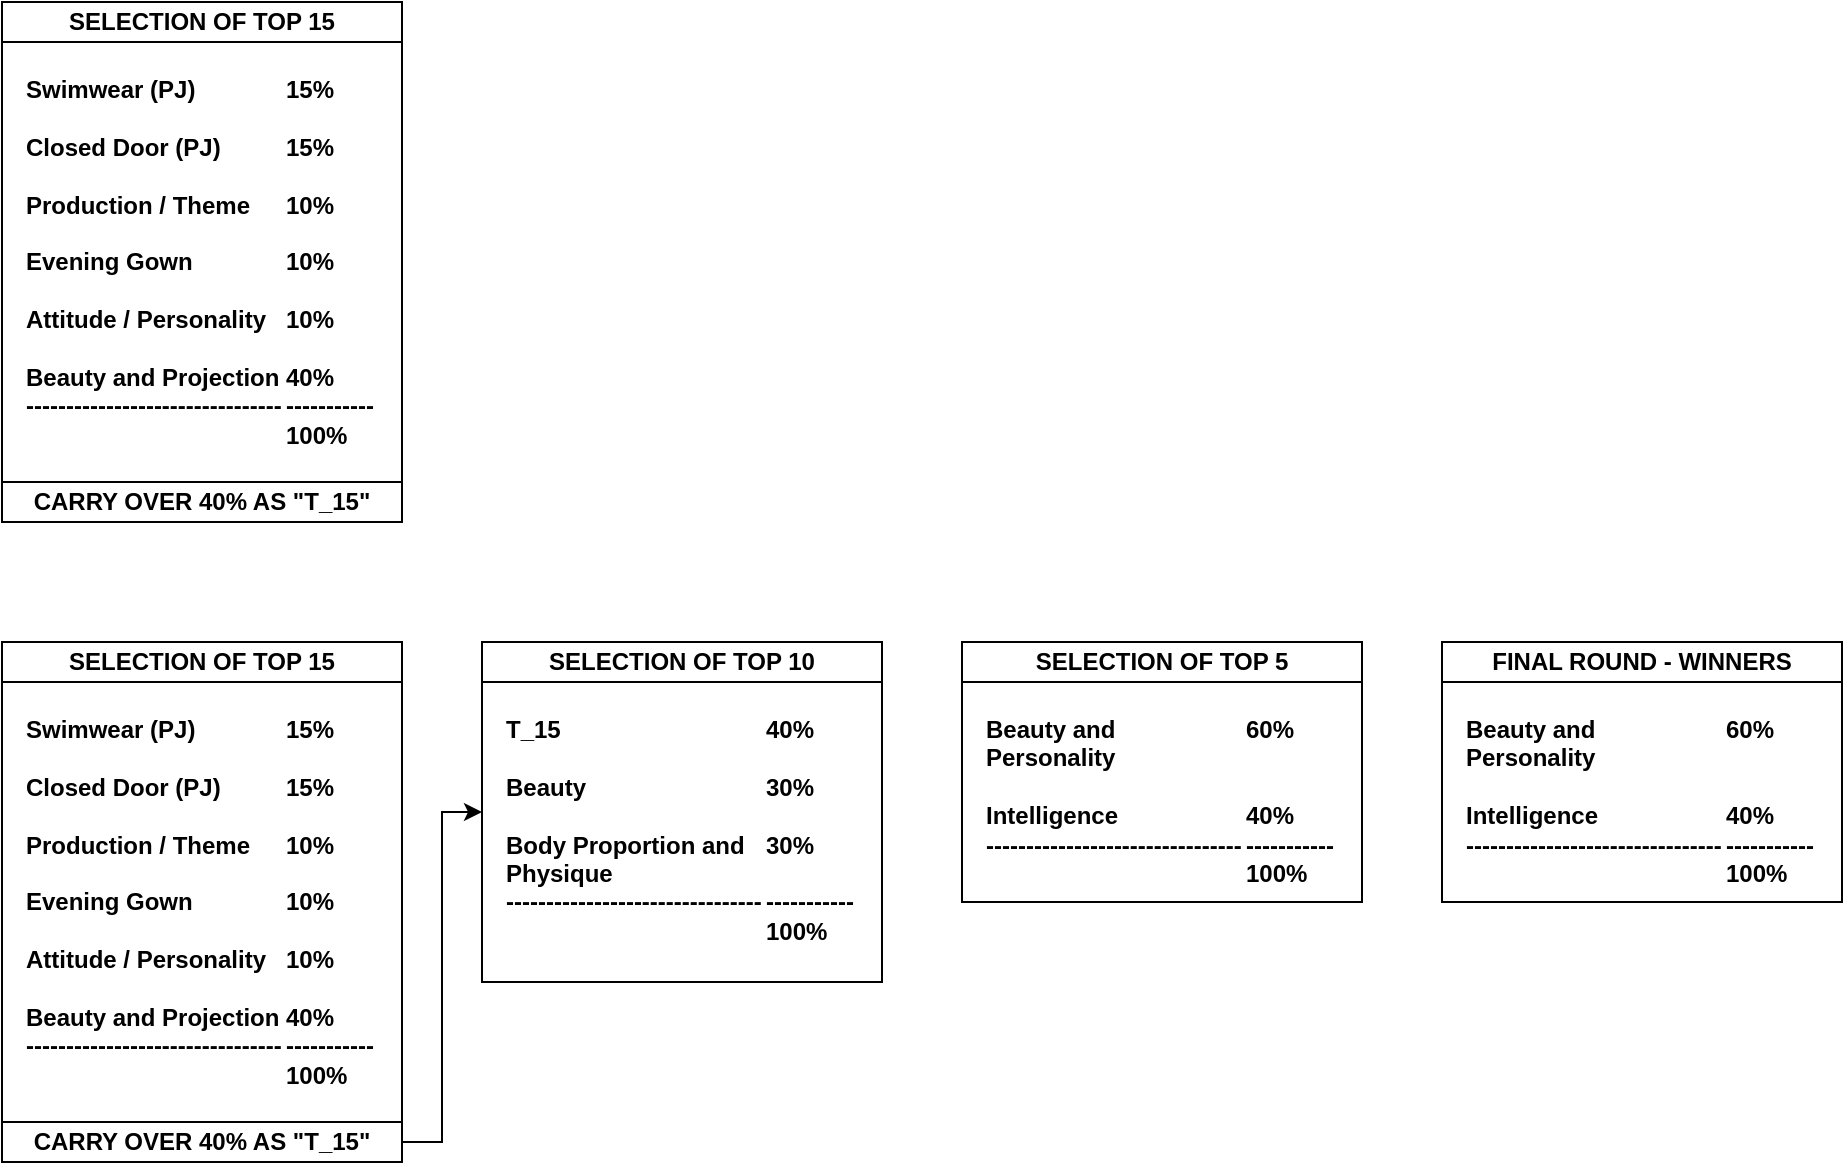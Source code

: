 <mxfile version="25.0.2">
  <diagram name="Page-1" id="HU9_5bxrUcMix1oa-wrD">
    <mxGraphModel dx="880" dy="1632" grid="1" gridSize="10" guides="1" tooltips="1" connect="1" arrows="1" fold="1" page="1" pageScale="1" pageWidth="850" pageHeight="1100" math="0" shadow="0">
      <root>
        <mxCell id="0" />
        <mxCell id="1" parent="0" />
        <mxCell id="VbD2d7Rf8cB0ElvTnFZz-1" value="SELECTION OF TOP 15" style="swimlane;whiteSpace=wrap;html=1;startSize=20;" parent="1" vertex="1">
          <mxGeometry x="40" y="80" width="200" height="240" as="geometry" />
        </mxCell>
        <mxCell id="VbD2d7Rf8cB0ElvTnFZz-2" value="Swimwear (PJ)&lt;div&gt;&lt;br&gt;&lt;div&gt;Closed Door (PJ)&lt;/div&gt;&lt;div&gt;&lt;br&gt;&lt;/div&gt;&lt;div&gt;Production / Theme&lt;/div&gt;&lt;div&gt;&lt;br&gt;&lt;/div&gt;&lt;div&gt;Evening Gown&lt;/div&gt;&lt;div&gt;&lt;br&gt;&lt;/div&gt;&lt;div&gt;Attitude / Personality&lt;/div&gt;&lt;div&gt;&lt;br&gt;&lt;/div&gt;&lt;div&gt;Beauty and Projection&lt;/div&gt;&lt;div&gt;--------------------------------&lt;/div&gt;&lt;/div&gt;" style="text;html=1;align=left;verticalAlign=top;whiteSpace=wrap;rounded=0;fontStyle=1" parent="VbD2d7Rf8cB0ElvTnFZz-1" vertex="1">
          <mxGeometry x="10" y="30" width="130" height="200" as="geometry" />
        </mxCell>
        <mxCell id="VbD2d7Rf8cB0ElvTnFZz-3" value="15%&lt;div&gt;&lt;br&gt;&lt;div&gt;15%&lt;/div&gt;&lt;div&gt;&lt;br&gt;&lt;/div&gt;&lt;div&gt;10%&lt;/div&gt;&lt;div&gt;&lt;br&gt;&lt;/div&gt;&lt;div&gt;10%&lt;/div&gt;&lt;div&gt;&lt;br&gt;&lt;/div&gt;&lt;div&gt;10%&lt;/div&gt;&lt;div&gt;&lt;br&gt;&lt;/div&gt;&lt;div&gt;40%&lt;/div&gt;&lt;div&gt;-----------&lt;/div&gt;&lt;div&gt;100%&lt;/div&gt;&lt;/div&gt;" style="text;html=1;align=left;verticalAlign=top;whiteSpace=wrap;rounded=0;fontStyle=1" parent="VbD2d7Rf8cB0ElvTnFZz-1" vertex="1">
          <mxGeometry x="140" y="30" width="50" height="200" as="geometry" />
        </mxCell>
        <mxCell id="VbD2d7Rf8cB0ElvTnFZz-10" style="edgeStyle=orthogonalEdgeStyle;rounded=0;orthogonalLoop=1;jettySize=auto;html=1;entryX=0;entryY=0.5;entryDx=0;entryDy=0;" parent="1" source="VbD2d7Rf8cB0ElvTnFZz-5" target="VbD2d7Rf8cB0ElvTnFZz-6" edge="1">
          <mxGeometry relative="1" as="geometry" />
        </mxCell>
        <mxCell id="VbD2d7Rf8cB0ElvTnFZz-5" value="CARRY OVER 40% AS &quot;T_15&quot;" style="rounded=0;whiteSpace=wrap;html=1;fontStyle=1" parent="1" vertex="1">
          <mxGeometry x="40" y="320" width="200" height="20" as="geometry" />
        </mxCell>
        <mxCell id="VbD2d7Rf8cB0ElvTnFZz-6" value="SELECTION OF TOP 10" style="swimlane;whiteSpace=wrap;html=1;startSize=20;" parent="1" vertex="1">
          <mxGeometry x="280" y="80" width="200" height="170" as="geometry" />
        </mxCell>
        <mxCell id="VbD2d7Rf8cB0ElvTnFZz-7" value="T_15&lt;div&gt;&lt;br&gt;&lt;/div&gt;&lt;div&gt;Beauty&lt;/div&gt;&lt;div&gt;&lt;br&gt;&lt;/div&gt;&lt;div&gt;Body Proportion and Physique&lt;/div&gt;&lt;div&gt;&lt;div&gt;--------------------------------&lt;/div&gt;&lt;/div&gt;" style="text;html=1;align=left;verticalAlign=top;whiteSpace=wrap;rounded=0;fontStyle=1" parent="VbD2d7Rf8cB0ElvTnFZz-6" vertex="1">
          <mxGeometry x="10" y="30" width="130" height="130" as="geometry" />
        </mxCell>
        <mxCell id="VbD2d7Rf8cB0ElvTnFZz-8" value="40%&lt;div&gt;&lt;br&gt;&lt;/div&gt;&lt;div&gt;30%&lt;/div&gt;&lt;div&gt;&lt;br&gt;&lt;/div&gt;&lt;div&gt;30%&lt;/div&gt;&lt;div&gt;&lt;br&gt;&lt;div&gt;-----------&lt;/div&gt;&lt;div&gt;100%&lt;/div&gt;&lt;/div&gt;" style="text;html=1;align=left;verticalAlign=top;whiteSpace=wrap;rounded=0;fontStyle=1" parent="VbD2d7Rf8cB0ElvTnFZz-6" vertex="1">
          <mxGeometry x="140" y="30" width="50" height="130" as="geometry" />
        </mxCell>
        <mxCell id="VbD2d7Rf8cB0ElvTnFZz-11" value="SELECTION OF TOP 5" style="swimlane;whiteSpace=wrap;html=1;startSize=20;" parent="1" vertex="1">
          <mxGeometry x="520" y="80" width="200" height="130" as="geometry" />
        </mxCell>
        <mxCell id="VbD2d7Rf8cB0ElvTnFZz-12" value="Beauty and Personality&lt;div&gt;&lt;br&gt;&lt;/div&gt;&lt;div&gt;Intelligence&lt;br&gt;&lt;div&gt;&lt;div&gt;--------------------------------&lt;/div&gt;&lt;/div&gt;&lt;/div&gt;" style="text;html=1;align=left;verticalAlign=top;whiteSpace=wrap;rounded=0;fontStyle=1" parent="VbD2d7Rf8cB0ElvTnFZz-11" vertex="1">
          <mxGeometry x="10" y="30" width="130" height="100" as="geometry" />
        </mxCell>
        <mxCell id="VbD2d7Rf8cB0ElvTnFZz-13" value="&lt;div&gt;60%&lt;/div&gt;&lt;div&gt;&lt;br&gt;&lt;/div&gt;&lt;div&gt;&lt;br&gt;&lt;/div&gt;&lt;div&gt;40%&lt;br&gt;&lt;div&gt;-----------&lt;/div&gt;&lt;div&gt;100%&lt;/div&gt;&lt;/div&gt;" style="text;html=1;align=left;verticalAlign=top;whiteSpace=wrap;rounded=0;fontStyle=1" parent="VbD2d7Rf8cB0ElvTnFZz-11" vertex="1">
          <mxGeometry x="140" y="30" width="50" height="100" as="geometry" />
        </mxCell>
        <mxCell id="VbD2d7Rf8cB0ElvTnFZz-15" value="FINAL ROUND - WINNERS" style="swimlane;whiteSpace=wrap;html=1;startSize=20;" parent="1" vertex="1">
          <mxGeometry x="760" y="80" width="200" height="130" as="geometry" />
        </mxCell>
        <mxCell id="VbD2d7Rf8cB0ElvTnFZz-16" value="Beauty and Personality&lt;div&gt;&lt;br&gt;&lt;/div&gt;&lt;div&gt;Intelligence&lt;br&gt;&lt;div&gt;&lt;div&gt;--------------------------------&lt;/div&gt;&lt;/div&gt;&lt;/div&gt;" style="text;html=1;align=left;verticalAlign=top;whiteSpace=wrap;rounded=0;fontStyle=1" parent="VbD2d7Rf8cB0ElvTnFZz-15" vertex="1">
          <mxGeometry x="10" y="30" width="130" height="100" as="geometry" />
        </mxCell>
        <mxCell id="VbD2d7Rf8cB0ElvTnFZz-17" value="&lt;div&gt;60%&lt;/div&gt;&lt;div&gt;&lt;br&gt;&lt;/div&gt;&lt;div&gt;&lt;br&gt;&lt;/div&gt;&lt;div&gt;40%&lt;br&gt;&lt;div&gt;-----------&lt;/div&gt;&lt;div&gt;100%&lt;/div&gt;&lt;/div&gt;" style="text;html=1;align=left;verticalAlign=top;whiteSpace=wrap;rounded=0;fontStyle=1" parent="VbD2d7Rf8cB0ElvTnFZz-15" vertex="1">
          <mxGeometry x="140" y="30" width="50" height="100" as="geometry" />
        </mxCell>
        <mxCell id="VbD2d7Rf8cB0ElvTnFZz-18" value="SELECTION OF TOP 15" style="swimlane;whiteSpace=wrap;html=1;startSize=20;" parent="1" vertex="1">
          <mxGeometry x="40" y="-240" width="200" height="240" as="geometry" />
        </mxCell>
        <mxCell id="VbD2d7Rf8cB0ElvTnFZz-19" value="Swimwear (PJ)&lt;div&gt;&lt;br&gt;&lt;div&gt;Closed Door (PJ)&lt;/div&gt;&lt;div&gt;&lt;br&gt;&lt;/div&gt;&lt;div&gt;Production / Theme&lt;/div&gt;&lt;div&gt;&lt;br&gt;&lt;/div&gt;&lt;div&gt;Evening Gown&lt;/div&gt;&lt;div&gt;&lt;br&gt;&lt;/div&gt;&lt;div&gt;Attitude / Personality&lt;/div&gt;&lt;div&gt;&lt;br&gt;&lt;/div&gt;&lt;div&gt;Beauty and Projection&lt;/div&gt;&lt;div&gt;--------------------------------&lt;/div&gt;&lt;/div&gt;" style="text;html=1;align=left;verticalAlign=top;whiteSpace=wrap;rounded=0;fontStyle=1" parent="VbD2d7Rf8cB0ElvTnFZz-18" vertex="1">
          <mxGeometry x="10" y="30" width="130" height="200" as="geometry" />
        </mxCell>
        <mxCell id="VbD2d7Rf8cB0ElvTnFZz-20" value="15%&lt;div&gt;&lt;br&gt;&lt;div&gt;15%&lt;/div&gt;&lt;div&gt;&lt;br&gt;&lt;/div&gt;&lt;div&gt;10%&lt;/div&gt;&lt;div&gt;&lt;br&gt;&lt;/div&gt;&lt;div&gt;10%&lt;/div&gt;&lt;div&gt;&lt;br&gt;&lt;/div&gt;&lt;div&gt;10%&lt;/div&gt;&lt;div&gt;&lt;br&gt;&lt;/div&gt;&lt;div&gt;40%&lt;/div&gt;&lt;div&gt;-----------&lt;/div&gt;&lt;div&gt;100%&lt;/div&gt;&lt;/div&gt;" style="text;html=1;align=left;verticalAlign=top;whiteSpace=wrap;rounded=0;fontStyle=1" parent="VbD2d7Rf8cB0ElvTnFZz-18" vertex="1">
          <mxGeometry x="140" y="30" width="50" height="200" as="geometry" />
        </mxCell>
        <mxCell id="VbD2d7Rf8cB0ElvTnFZz-21" value="CARRY OVER 40% AS &quot;T_15&quot;" style="rounded=0;whiteSpace=wrap;html=1;fontStyle=1" parent="1" vertex="1">
          <mxGeometry x="40" width="200" height="20" as="geometry" />
        </mxCell>
      </root>
    </mxGraphModel>
  </diagram>
</mxfile>
